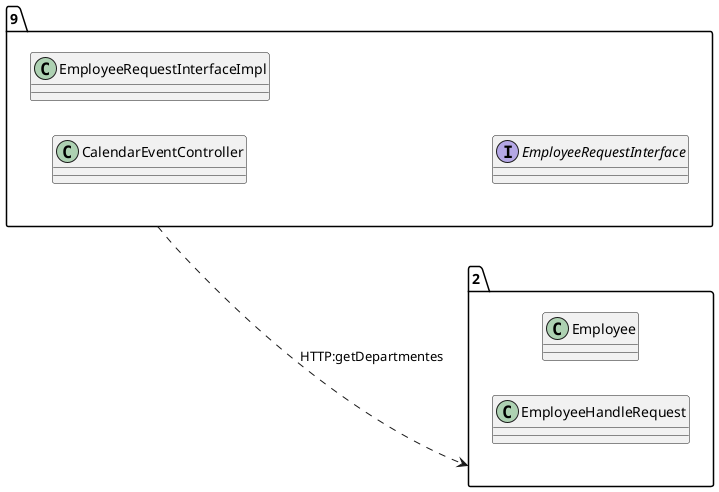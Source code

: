 @startuml 
allow_mixing
left to right direction
package "9"{
class CalendarEventController
class EmployeeRequestInterfaceImpl
interface EmployeeRequestInterface

}
package "2"{
class Employee
class EmployeeHandleRequest

}
"9" ..> "2":HTTP:getDepartmentes
@enduml